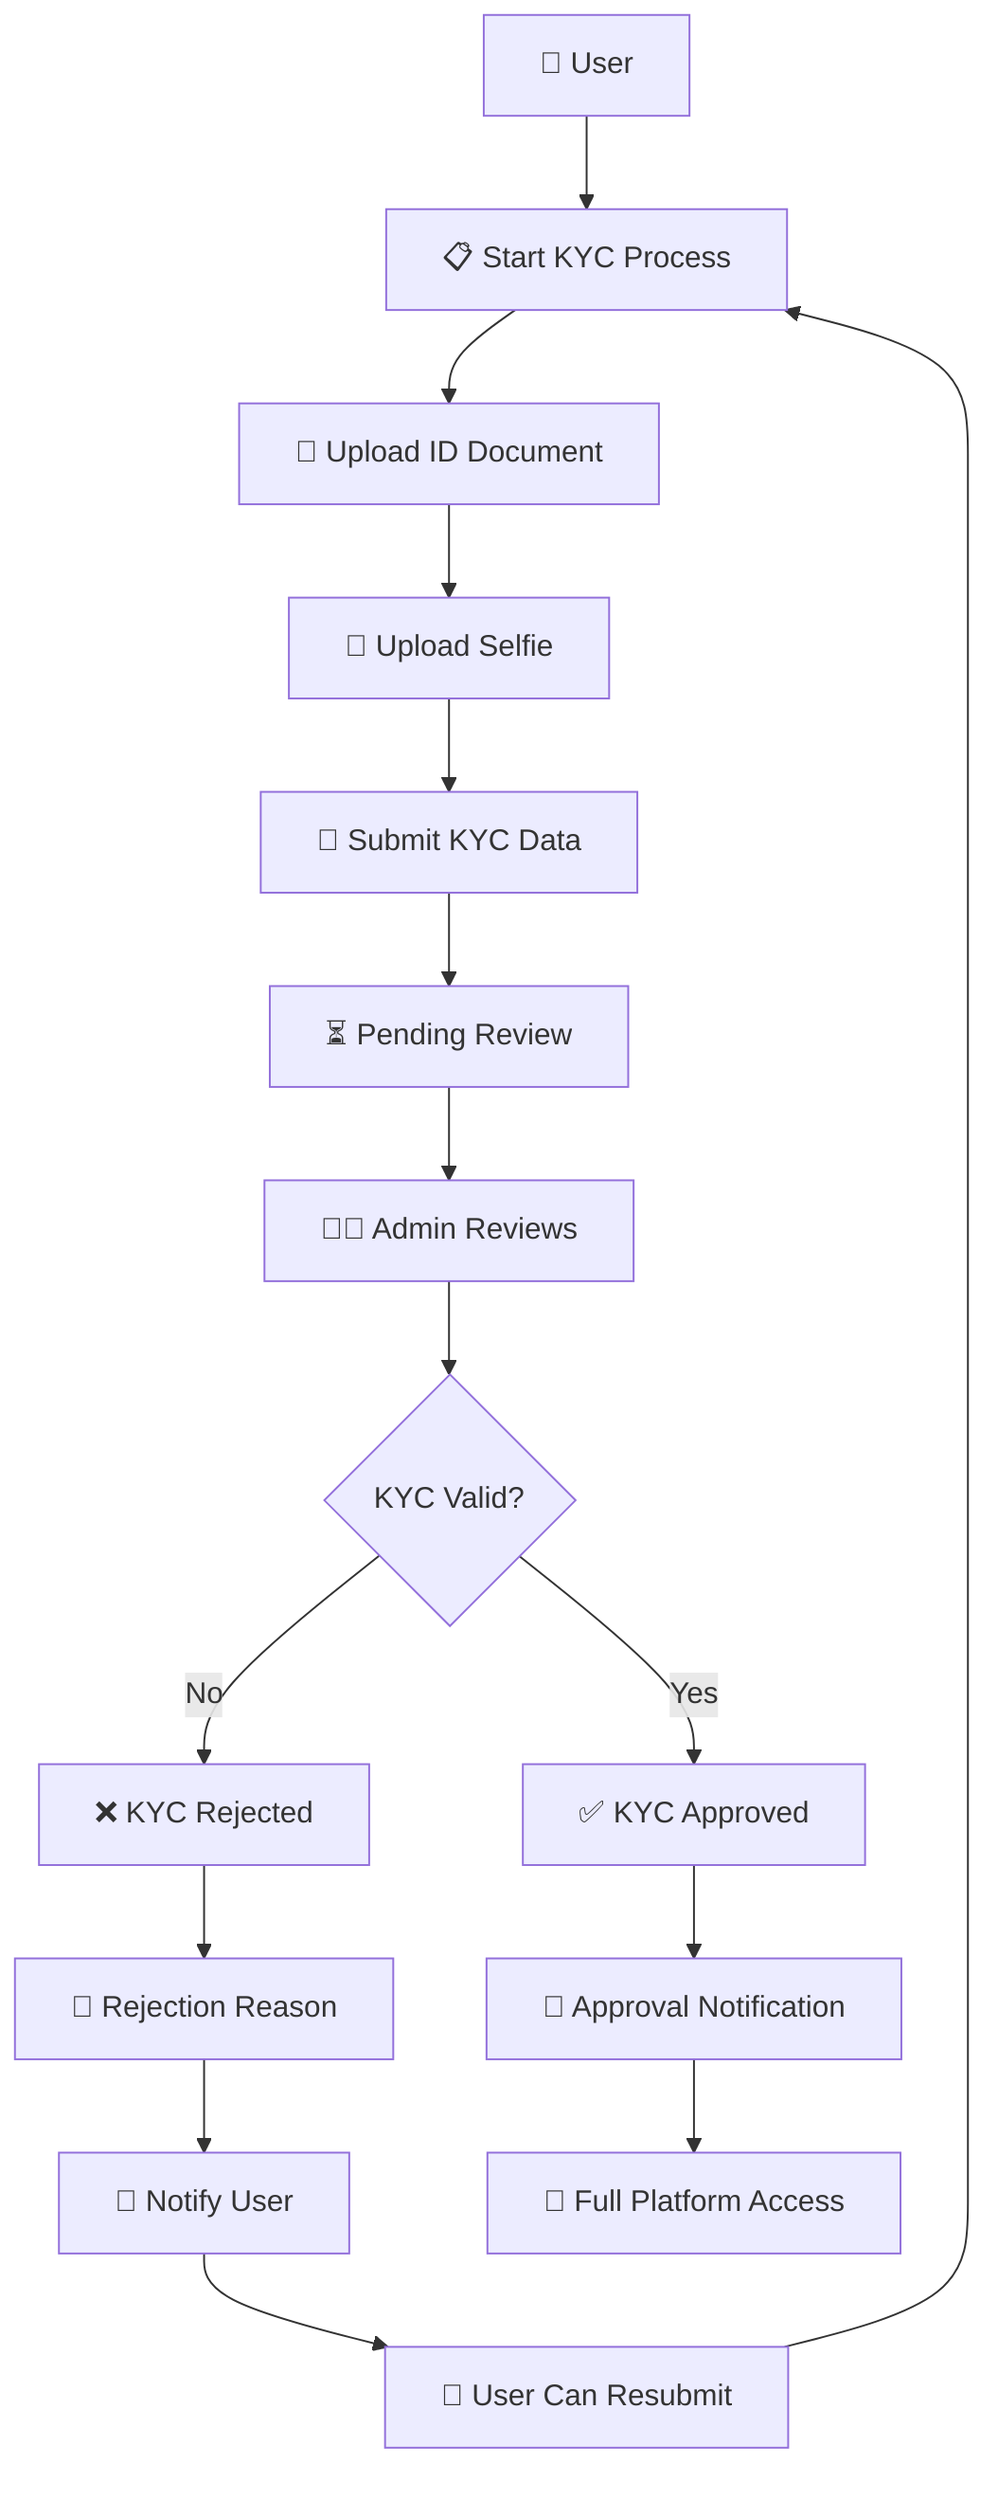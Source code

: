 flowchart TD
    A[👤 User] --> B[📋 Start KYC Process]
    B --> C[📄 Upload ID Document]
    C --> D[🤳 Upload Selfie]
    D --> E[💾 Submit KYC Data]
    E --> F[⏳ Pending Review]
    F --> G[👨‍💼 Admin Reviews]
    G --> H{KYC Valid?}
    H -->|Yes| I[✅ KYC Approved]
    H -->|No| J[❌ KYC Rejected]
    J --> K[📝 Rejection Reason]
    K --> L[📧 Notify User]
    L --> M[🔄 User Can Resubmit]
    M --> B
    I --> N[📧 Approval Notification]
    N --> O[🎉 Full Platform Access]